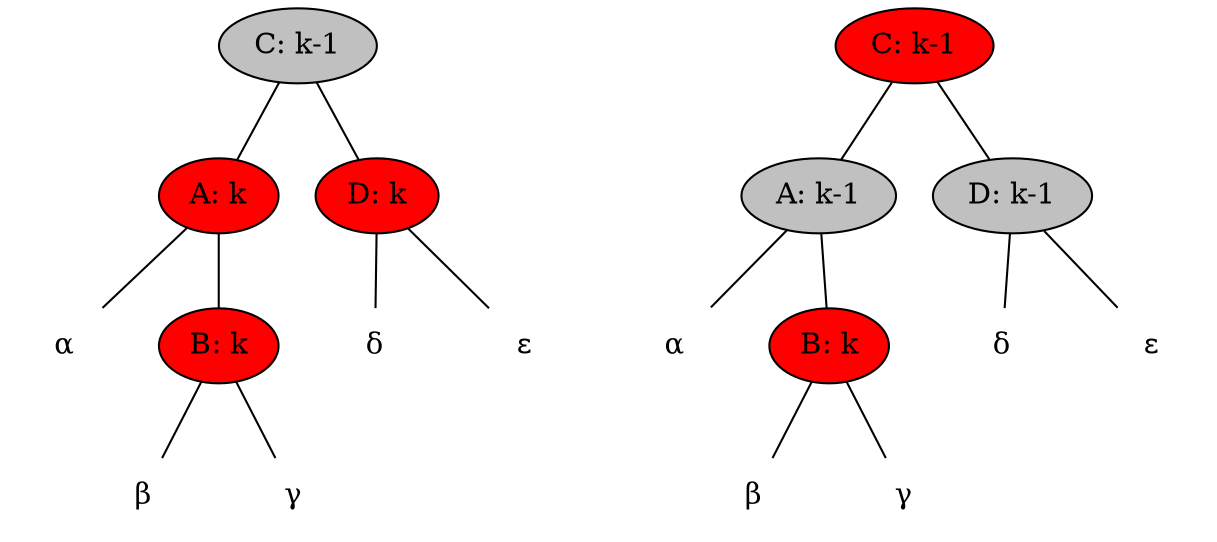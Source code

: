 digraph G {
  node [style=filled]
  edge [dir=none]
  {
    node [fillcolor=gray]
    C [label="C: k-1"]
    A2 [label="A: k-1"]
    D2 [label="D: k-1"]
  }
  {
    node [shape=plaintext, fillcolor=white]
    α [label="α"]
    β [label="β"]
    γ [label="γ"]
    δ [label="δ"]
    ε [label="ε"]
    α2 [label="α"]
    β2 [label="β"]
    γ2 [label="γ"]
    δ2 [label="δ"]
    ε2 [label="ε"]
  }
  {
    node [fillcolor=red]
    A [label="A: k"]
    B [label="B: k"]
    D [label="D: k"]
    C2 [label="C: k-1"]
    B2 [label="B: k"]
  }
  C -> A
  C -> D
  A -> B
  A -> α
  B -> β
  B -> γ
  D -> δ
  D -> ε

  C2 -> A2
  C2 -> D2
  A2 -> B2
  A2 -> α2
  B2 -> β2
  B2 -> γ2
  D2 -> δ2
  D2 -> ε2
}
